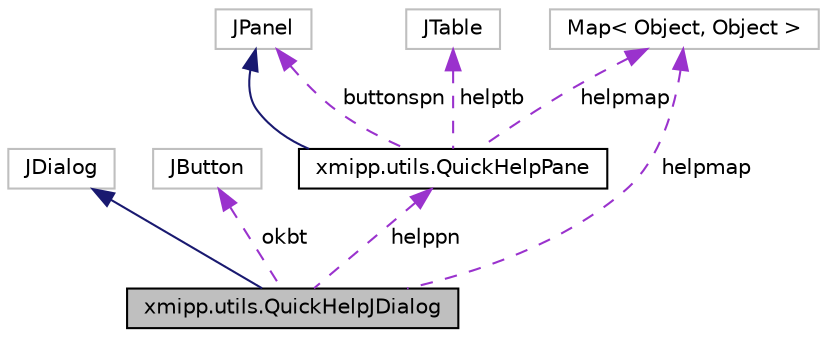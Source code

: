 digraph "xmipp.utils.QuickHelpJDialog"
{
  edge [fontname="Helvetica",fontsize="10",labelfontname="Helvetica",labelfontsize="10"];
  node [fontname="Helvetica",fontsize="10",shape=record];
  Node2 [label="xmipp.utils.QuickHelpJDialog",height=0.2,width=0.4,color="black", fillcolor="grey75", style="filled", fontcolor="black"];
  Node3 -> Node2 [dir="back",color="midnightblue",fontsize="10",style="solid",fontname="Helvetica"];
  Node3 [label="JDialog",height=0.2,width=0.4,color="grey75", fillcolor="white", style="filled"];
  Node4 -> Node2 [dir="back",color="darkorchid3",fontsize="10",style="dashed",label=" okbt" ,fontname="Helvetica"];
  Node4 [label="JButton",height=0.2,width=0.4,color="grey75", fillcolor="white", style="filled"];
  Node5 -> Node2 [dir="back",color="darkorchid3",fontsize="10",style="dashed",label=" helppn" ,fontname="Helvetica"];
  Node5 [label="xmipp.utils.QuickHelpPane",height=0.2,width=0.4,color="black", fillcolor="white", style="filled",URL="$classxmipp_1_1utils_1_1QuickHelpPane.html"];
  Node6 -> Node5 [dir="back",color="midnightblue",fontsize="10",style="solid",fontname="Helvetica"];
  Node6 [label="JPanel",height=0.2,width=0.4,color="grey75", fillcolor="white", style="filled"];
  Node7 -> Node5 [dir="back",color="darkorchid3",fontsize="10",style="dashed",label=" helptb" ,fontname="Helvetica"];
  Node7 [label="JTable",height=0.2,width=0.4,color="grey75", fillcolor="white", style="filled"];
  Node6 -> Node5 [dir="back",color="darkorchid3",fontsize="10",style="dashed",label=" buttonspn" ,fontname="Helvetica"];
  Node8 -> Node5 [dir="back",color="darkorchid3",fontsize="10",style="dashed",label=" helpmap" ,fontname="Helvetica"];
  Node8 [label="Map\< Object, Object \>",height=0.2,width=0.4,color="grey75", fillcolor="white", style="filled"];
  Node8 -> Node2 [dir="back",color="darkorchid3",fontsize="10",style="dashed",label=" helpmap" ,fontname="Helvetica"];
}
